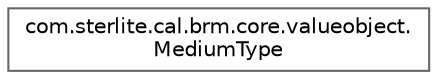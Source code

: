 digraph "Graphical Class Hierarchy"
{
 // LATEX_PDF_SIZE
  bgcolor="transparent";
  edge [fontname=Helvetica,fontsize=10,labelfontname=Helvetica,labelfontsize=10];
  node [fontname=Helvetica,fontsize=10,shape=box,height=0.2,width=0.4];
  rankdir="LR";
  Node0 [id="Node000000",label="com.sterlite.cal.brm.core.valueobject.\lMediumType",height=0.2,width=0.4,color="grey40", fillcolor="white", style="filled",URL="$enumcom_1_1sterlite_1_1cal_1_1brm_1_1core_1_1valueobject_1_1_medium_type.html",tooltip=" "];
}

